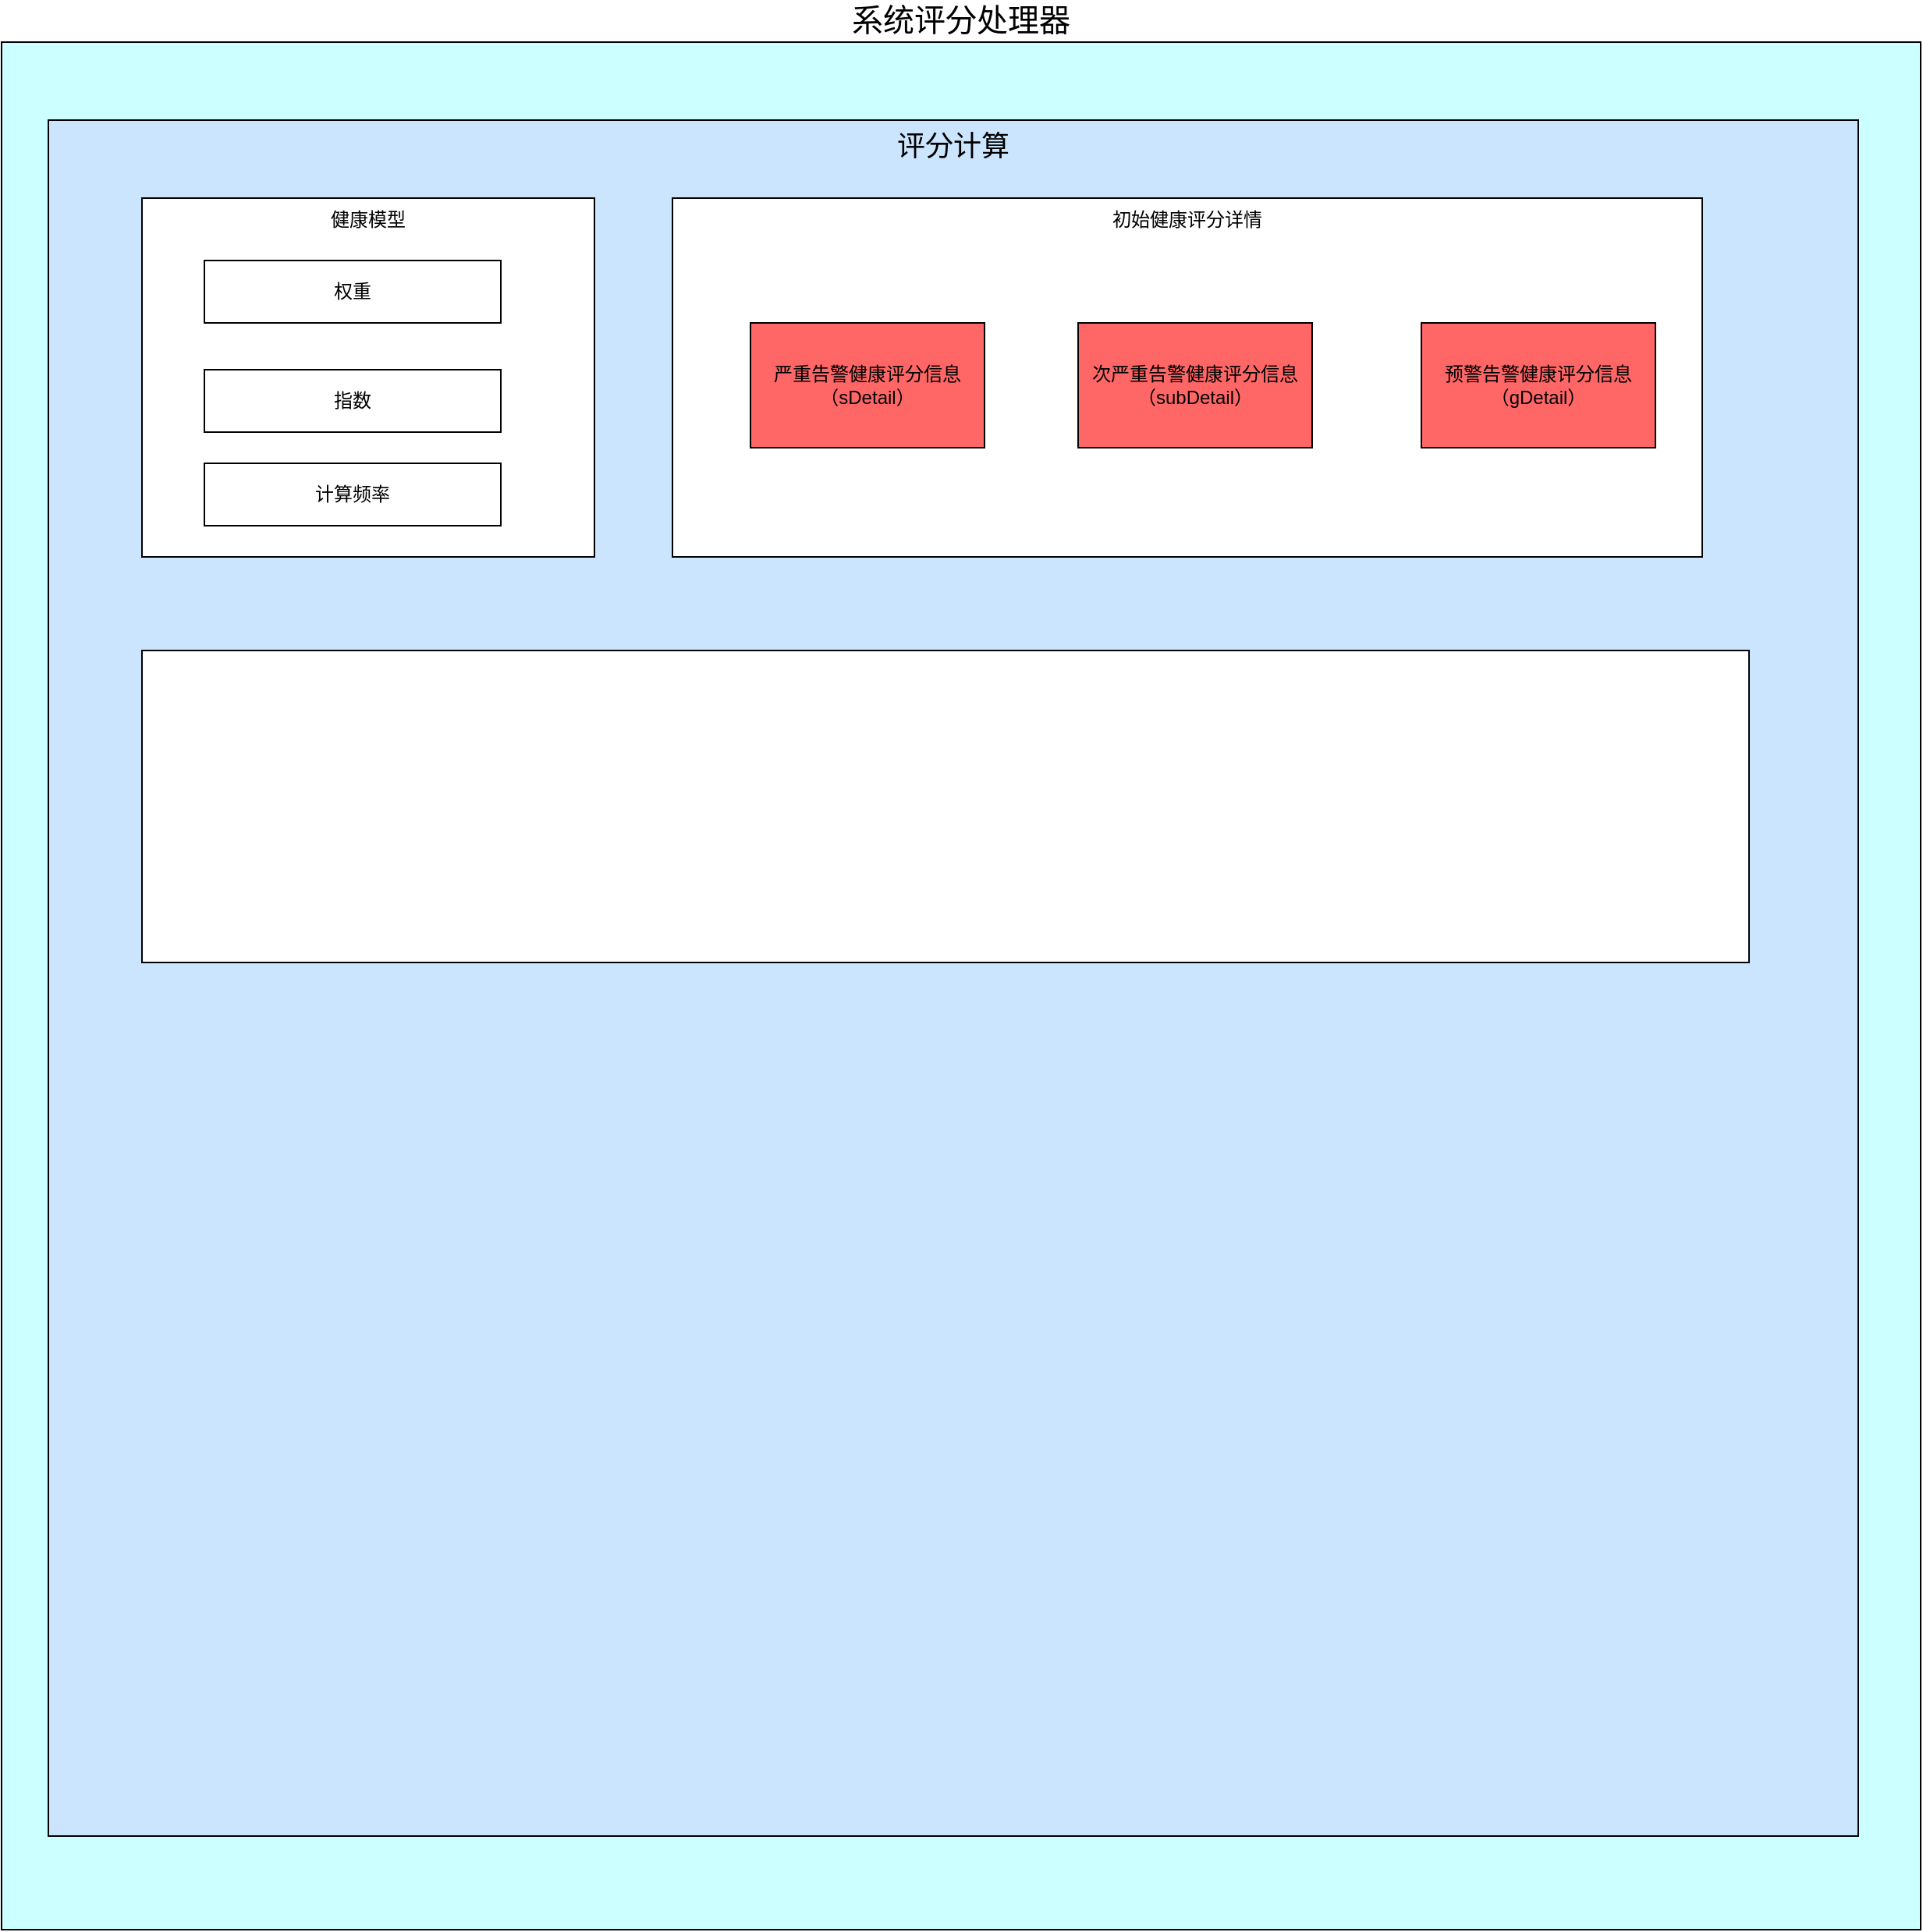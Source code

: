 <mxfile version="20.3.5" type="github">
  <diagram id="QP86d_SbM729CwSrI5CI" name="第 1 页">
    <mxGraphModel dx="3262" dy="1114" grid="1" gridSize="10" guides="1" tooltips="1" connect="1" arrows="1" fold="1" page="1" pageScale="1" pageWidth="1200" pageHeight="1920" math="0" shadow="0">
      <root>
        <mxCell id="0" />
        <mxCell id="1" parent="0" />
        <mxCell id="wmuMwJECuC7DbsyBC3H5-5" value="" style="html=1;shadow=0;dashed=0;align=center;verticalAlign=middle;shape=mxgraph.arrows2.arrow;dy=0.6;dx=40;notch=0;" vertex="1" parent="1">
          <mxGeometry x="-800" y="689" width="100" height="51" as="geometry" />
        </mxCell>
        <mxCell id="wmuMwJECuC7DbsyBC3H5-6" value="权重确认" style="rounded=0;whiteSpace=wrap;html=1;" vertex="1" parent="1">
          <mxGeometry x="-440" y="1110" width="120" height="60" as="geometry" />
        </mxCell>
        <mxCell id="wmuMwJECuC7DbsyBC3H5-7" value="指数确认" style="rounded=0;whiteSpace=wrap;html=1;" vertex="1" parent="1">
          <mxGeometry x="-280" y="1110" width="120" height="60" as="geometry" />
        </mxCell>
        <mxCell id="wmuMwJECuC7DbsyBC3H5-8" value="评分算法计算得分" style="rounded=0;whiteSpace=wrap;html=1;" vertex="1" parent="1">
          <mxGeometry x="-440" y="1210" width="120" height="60" as="geometry" />
        </mxCell>
        <mxCell id="wmuMwJECuC7DbsyBC3H5-9" value="评分更新" style="rounded=0;whiteSpace=wrap;html=1;" vertex="1" parent="1">
          <mxGeometry x="-440" y="1310" width="120" height="60" as="geometry" />
        </mxCell>
        <mxCell id="wmuMwJECuC7DbsyBC3H5-10" value="评分日志更新" style="rounded=0;whiteSpace=wrap;html=1;" vertex="1" parent="1">
          <mxGeometry x="-280" y="1310" width="120" height="60" as="geometry" />
        </mxCell>
        <mxCell id="wmuMwJECuC7DbsyBC3H5-11" value="系统评分处理器" style="rounded=0;whiteSpace=wrap;html=1;verticalAlign=bottom;labelPosition=center;verticalLabelPosition=top;align=center;fillColor=#CCFFFF;fontSize=20;" vertex="1" parent="1">
          <mxGeometry x="-1110" y="670" width="1230" height="1210" as="geometry" />
        </mxCell>
        <mxCell id="wmuMwJECuC7DbsyBC3H5-12" value="评分计算" style="rounded=0;whiteSpace=wrap;html=1;verticalAlign=top;fillColor=#CCE5FF;fontSize=18;" vertex="1" parent="1">
          <mxGeometry x="-1080" y="720" width="1160" height="1100" as="geometry" />
        </mxCell>
        <mxCell id="wmuMwJECuC7DbsyBC3H5-1" value="健康模型" style="rounded=0;whiteSpace=wrap;html=1;verticalAlign=top;" vertex="1" parent="1">
          <mxGeometry x="-1020" y="770" width="290" height="230" as="geometry" />
        </mxCell>
        <mxCell id="wmuMwJECuC7DbsyBC3H5-2" value="权重" style="rounded=0;whiteSpace=wrap;html=1;" vertex="1" parent="1">
          <mxGeometry x="-980" y="810" width="190" height="40" as="geometry" />
        </mxCell>
        <mxCell id="wmuMwJECuC7DbsyBC3H5-3" value="指数" style="rounded=0;whiteSpace=wrap;html=1;" vertex="1" parent="1">
          <mxGeometry x="-980" y="880" width="190" height="40" as="geometry" />
        </mxCell>
        <mxCell id="wmuMwJECuC7DbsyBC3H5-4" value="计算频率" style="rounded=0;whiteSpace=wrap;html=1;" vertex="1" parent="1">
          <mxGeometry x="-980" y="940" width="190" height="40" as="geometry" />
        </mxCell>
        <mxCell id="wmuMwJECuC7DbsyBC3H5-13" value="" style="rounded=0;whiteSpace=wrap;html=1;" vertex="1" parent="1">
          <mxGeometry x="-1020" y="1060" width="1030" height="200" as="geometry" />
        </mxCell>
        <mxCell id="wmuMwJECuC7DbsyBC3H5-17" value="初始健康评分详情" style="rounded=0;whiteSpace=wrap;html=1;verticalAlign=top;" vertex="1" parent="1">
          <mxGeometry x="-680" y="770" width="660" height="230" as="geometry" />
        </mxCell>
        <mxCell id="wmuMwJECuC7DbsyBC3H5-14" value="严重告警健康评分信息&lt;br&gt;（sDetail）" style="rounded=0;whiteSpace=wrap;html=1;fillColor=#FF6666;" vertex="1" parent="1">
          <mxGeometry x="-630" y="850" width="150" height="80" as="geometry" />
        </mxCell>
        <mxCell id="wmuMwJECuC7DbsyBC3H5-15" value="次严重告警健康评分信息&lt;br&gt;（subDetail）" style="rounded=0;whiteSpace=wrap;html=1;fillColor=#FF6666;" vertex="1" parent="1">
          <mxGeometry x="-420" y="850" width="150" height="80" as="geometry" />
        </mxCell>
        <mxCell id="wmuMwJECuC7DbsyBC3H5-16" value="预警告警健康评分信息&lt;br&gt;（gDetail）" style="rounded=0;whiteSpace=wrap;html=1;fillColor=#FF6666;" vertex="1" parent="1">
          <mxGeometry x="-200" y="850" width="150" height="80" as="geometry" />
        </mxCell>
      </root>
    </mxGraphModel>
  </diagram>
</mxfile>
